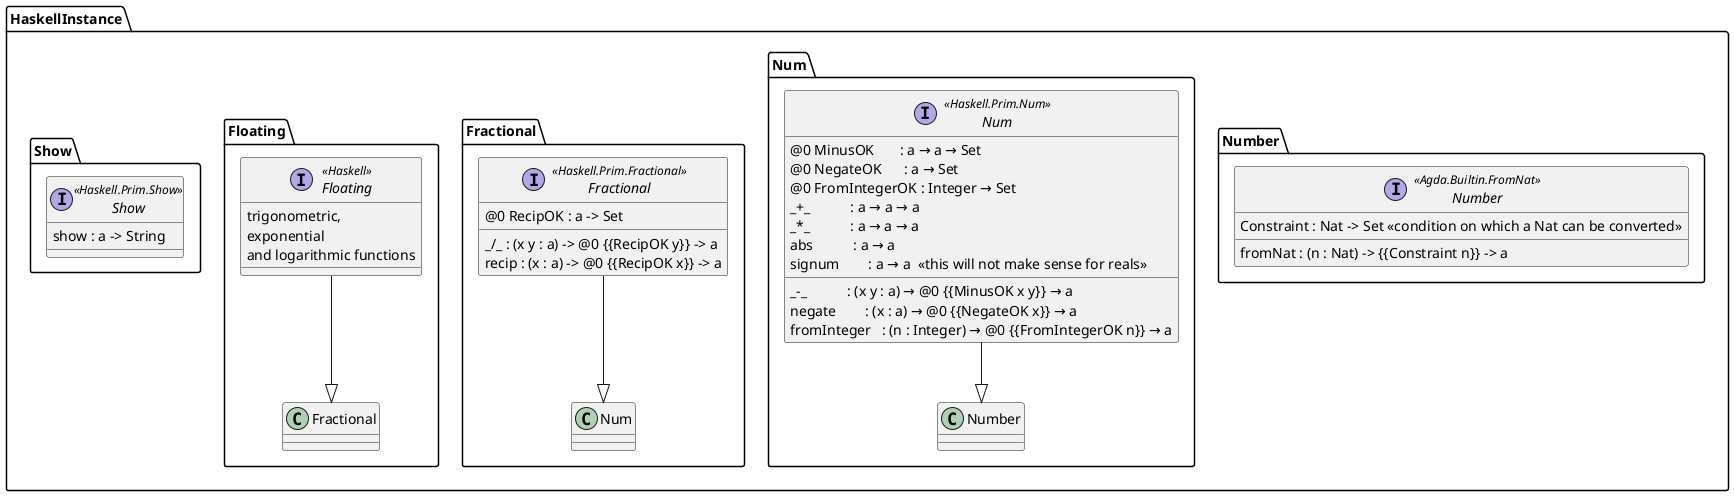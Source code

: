 @startuml haskellinstance

package HaskellInstance {
    package Number {
        interface Number<<Agda.Builtin.FromNat>> {
            Constraint : Nat -> Set <<condition on which a Nat can be converted>>
            fromNat : (n : Nat) -> {{Constraint n}} -> a
        }
    }

    package Num {
        interface Num<<Haskell.Prim.Num>> {
            @0 MinusOK       : a → a → Set
            @0 NegateOK      : a → Set
            @0 FromIntegerOK : Integer → Set
            _+_           : a → a → a
            _-_           : (x y : a) → @0 {{MinusOK x y}} → a
            _*_           : a → a → a
            negate        : (x : a) → @0 {{NegateOK x}} → a
            abs           : a → a
            signum        : a → a  <<this will not make sense for reals>>
            fromInteger   : (n : Integer) → @0 {{FromIntegerOK n}} → a
        }
        Num --|> Number
    }

    package Fractional {
        interface Fractional<<Haskell.Prim.Fractional>> {
            @0 RecipOK : a -> Set
            _/_ : (x y : a) -> @0 {{RecipOK y}} -> a
            recip : (x : a) -> @0 {{RecipOK x}} -> a
        }
        Fractional --|> Num
    }

    package Floating {
        interface Floating<<Haskell>> {
            trigonometric,
            exponential
            and logarithmic functions
        }
        Floating --|> Fractional
    }

    package Show {
        interface Show<<Haskell.Prim.Show>> {
            show : a -> String
        }
    }
}

@enduml